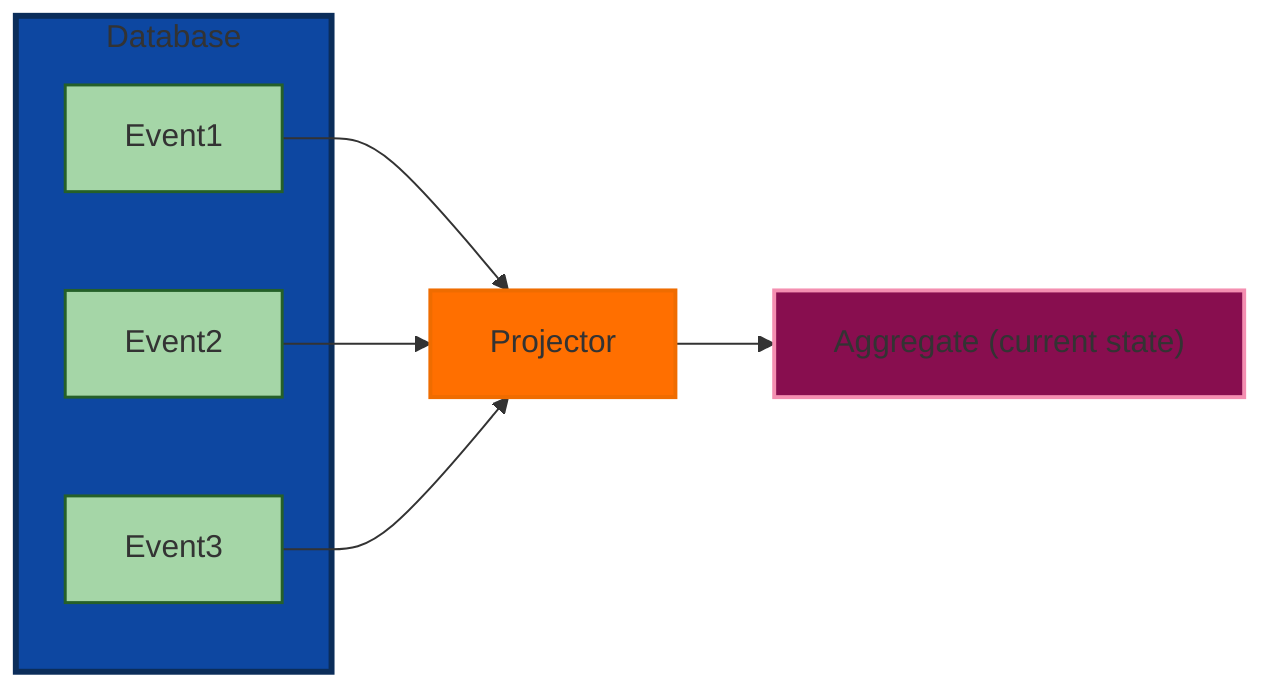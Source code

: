 flowchart LR
    Projector --> Aggregate["Aggregate (current state)"]
    style Projector fill:#ff6f00,stroke:#ef6c00,stroke-width:2px
    style Aggregate fill:#880e4f,stroke:#f48fb1,stroke-width:2px

    %% Subgraph styled with Database shape by using a DB-shaped dummy node
    subgraph Database
        Event1
        Event2
        Event3
    end

    Event1 --> Projector
    Event2 --> Projector
    Event3 --> Projector

    style Database fill:#0d47a1,stroke:#0b2d5a,stroke-width:3px
    style Event1 fill:#a5d6a7,stroke:#256029
    style Event2 fill:#a5d6a7,stroke:#256029
    style Event3 fill:#a5d6a7,stroke:#256029
    style Event1 stroke-width:1.5px
    style Event2 stroke-width:1.5px
    style Event3 stroke-width:1.5px